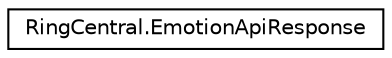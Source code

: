 digraph "Graphical Class Hierarchy"
{
 // LATEX_PDF_SIZE
  edge [fontname="Helvetica",fontsize="10",labelfontname="Helvetica",labelfontsize="10"];
  node [fontname="Helvetica",fontsize="10",shape=record];
  rankdir="LR";
  Node0 [label="RingCentral.EmotionApiResponse",height=0.2,width=0.4,color="black", fillcolor="white", style="filled",URL="$classRingCentral_1_1EmotionApiResponse.html",tooltip=" "];
}
